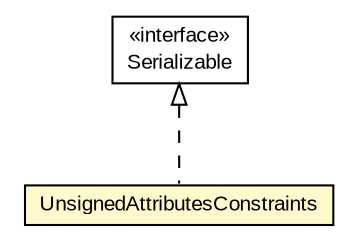 #!/usr/local/bin/dot
#
# Class diagram 
# Generated by UMLGraph version R5_6-24-gf6e263 (http://www.umlgraph.org/)
#

digraph G {
	edge [fontname="arial",fontsize=10,labelfontname="arial",labelfontsize=10];
	node [fontname="arial",fontsize=10,shape=plaintext];
	nodesep=0.25;
	ranksep=0.5;
	// eu.europa.esig.jaxb.policy.UnsignedAttributesConstraints
	c751008 [label=<<table title="eu.europa.esig.jaxb.policy.UnsignedAttributesConstraints" border="0" cellborder="1" cellspacing="0" cellpadding="2" port="p" bgcolor="lemonChiffon" href="./UnsignedAttributesConstraints.html">
		<tr><td><table border="0" cellspacing="0" cellpadding="1">
<tr><td align="center" balign="center"> UnsignedAttributesConstraints </td></tr>
		</table></td></tr>
		</table>>, URL="./UnsignedAttributesConstraints.html", fontname="arial", fontcolor="black", fontsize=10.0];
	//eu.europa.esig.jaxb.policy.UnsignedAttributesConstraints implements java.io.Serializable
	c751709:p -> c751008:p [dir=back,arrowtail=empty,style=dashed];
	// java.io.Serializable
	c751709 [label=<<table title="java.io.Serializable" border="0" cellborder="1" cellspacing="0" cellpadding="2" port="p" href="http://java.sun.com/j2se/1.4.2/docs/api/java/io/Serializable.html">
		<tr><td><table border="0" cellspacing="0" cellpadding="1">
<tr><td align="center" balign="center"> &#171;interface&#187; </td></tr>
<tr><td align="center" balign="center"> Serializable </td></tr>
		</table></td></tr>
		</table>>, URL="http://java.sun.com/j2se/1.4.2/docs/api/java/io/Serializable.html", fontname="arial", fontcolor="black", fontsize=10.0];
}


